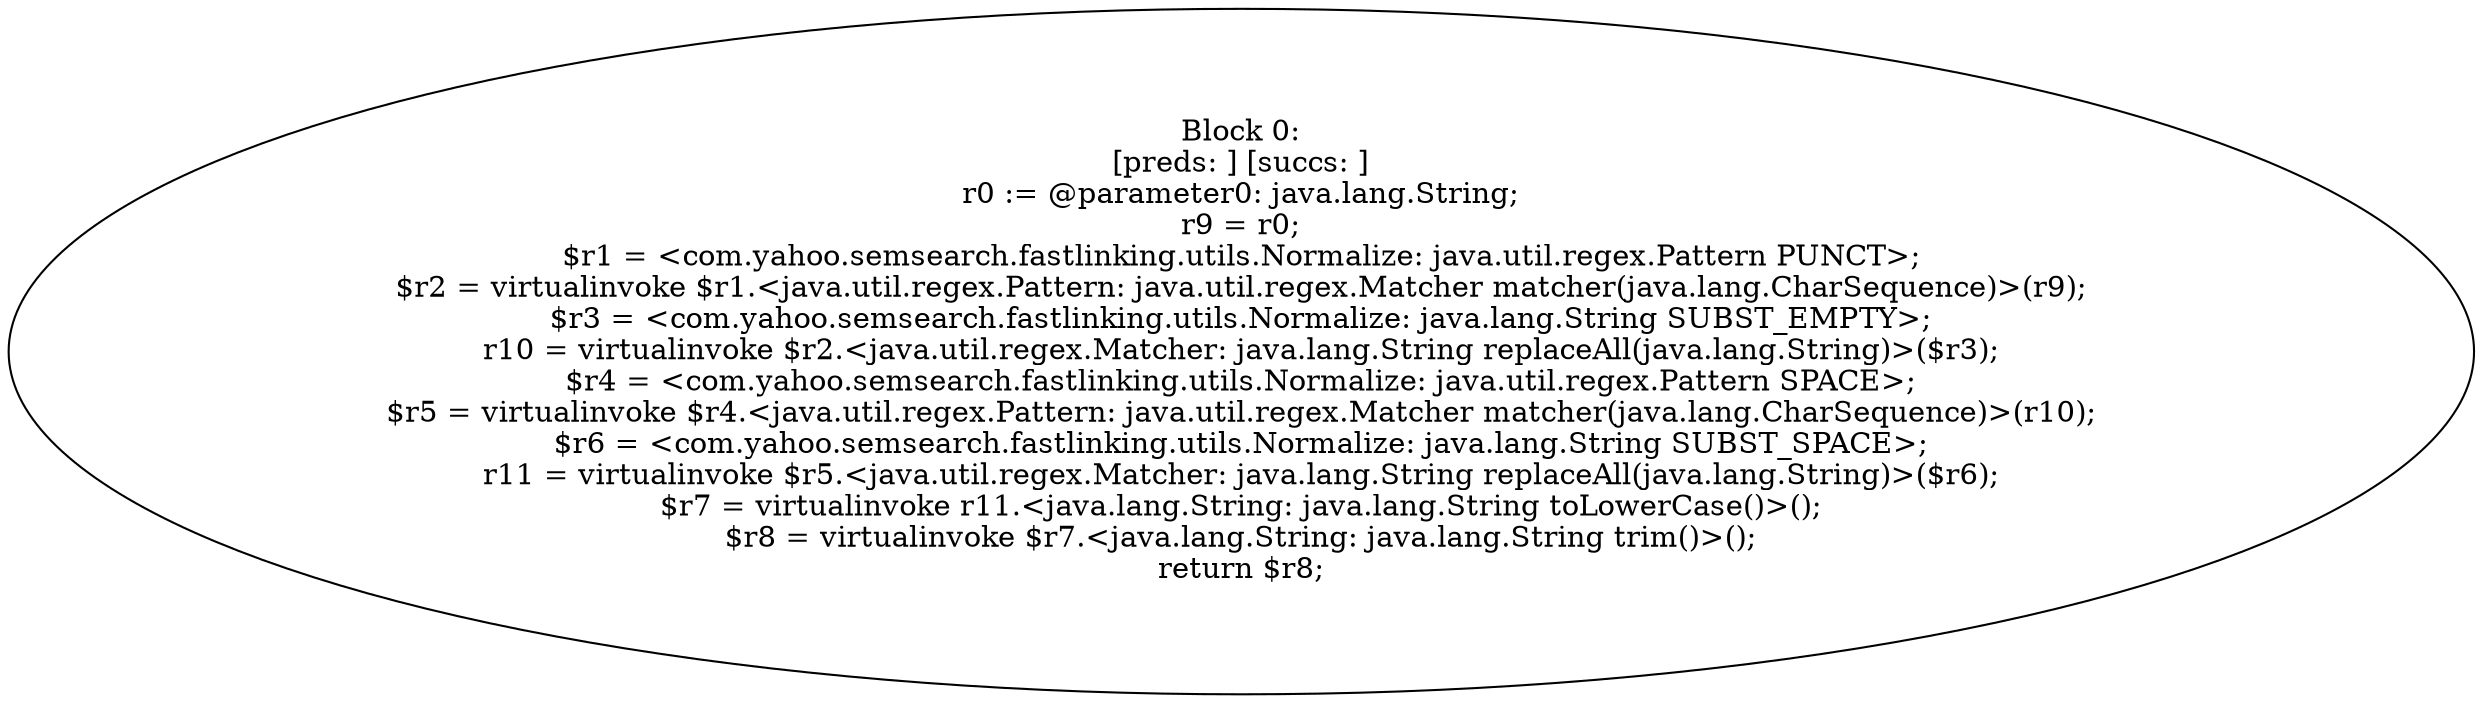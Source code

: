 digraph "unitGraph" {
    "Block 0:
[preds: ] [succs: ]
r0 := @parameter0: java.lang.String;
r9 = r0;
$r1 = <com.yahoo.semsearch.fastlinking.utils.Normalize: java.util.regex.Pattern PUNCT>;
$r2 = virtualinvoke $r1.<java.util.regex.Pattern: java.util.regex.Matcher matcher(java.lang.CharSequence)>(r9);
$r3 = <com.yahoo.semsearch.fastlinking.utils.Normalize: java.lang.String SUBST_EMPTY>;
r10 = virtualinvoke $r2.<java.util.regex.Matcher: java.lang.String replaceAll(java.lang.String)>($r3);
$r4 = <com.yahoo.semsearch.fastlinking.utils.Normalize: java.util.regex.Pattern SPACE>;
$r5 = virtualinvoke $r4.<java.util.regex.Pattern: java.util.regex.Matcher matcher(java.lang.CharSequence)>(r10);
$r6 = <com.yahoo.semsearch.fastlinking.utils.Normalize: java.lang.String SUBST_SPACE>;
r11 = virtualinvoke $r5.<java.util.regex.Matcher: java.lang.String replaceAll(java.lang.String)>($r6);
$r7 = virtualinvoke r11.<java.lang.String: java.lang.String toLowerCase()>();
$r8 = virtualinvoke $r7.<java.lang.String: java.lang.String trim()>();
return $r8;
"
}
